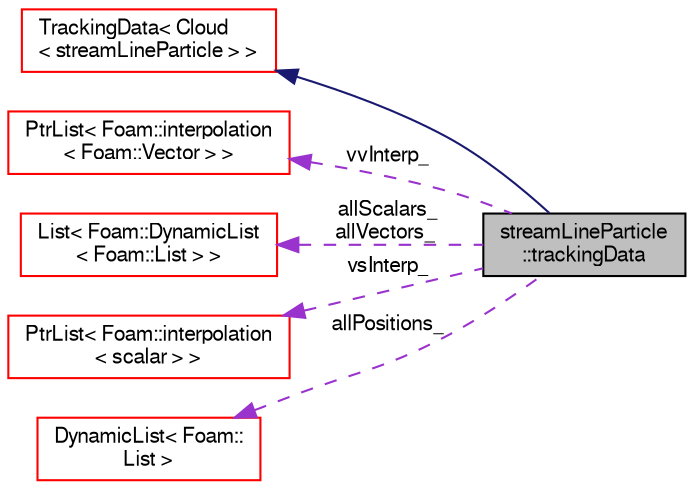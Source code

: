 digraph "streamLineParticle::trackingData"
{
  bgcolor="transparent";
  edge [fontname="FreeSans",fontsize="10",labelfontname="FreeSans",labelfontsize="10"];
  node [fontname="FreeSans",fontsize="10",shape=record];
  rankdir="LR";
  Node3 [label="streamLineParticle\l::trackingData",height=0.2,width=0.4,color="black", fillcolor="grey75", style="filled", fontcolor="black"];
  Node4 -> Node3 [dir="back",color="midnightblue",fontsize="10",style="solid",fontname="FreeSans"];
  Node4 [label="TrackingData\< Cloud\l\< streamLineParticle \> \>",height=0.2,width=0.4,color="red",URL="$a23590.html"];
  Node6 -> Node3 [dir="back",color="darkorchid3",fontsize="10",style="dashed",label=" vvInterp_" ,fontname="FreeSans"];
  Node6 [label="PtrList\< Foam::interpolation\l\< Foam::Vector \> \>",height=0.2,width=0.4,color="red",URL="$a25914.html"];
  Node8 -> Node3 [dir="back",color="darkorchid3",fontsize="10",style="dashed",label=" allScalars_\nallVectors_" ,fontname="FreeSans"];
  Node8 [label="List\< Foam::DynamicList\l\< Foam::List \> \>",height=0.2,width=0.4,color="red",URL="$a25694.html"];
  Node12 -> Node3 [dir="back",color="darkorchid3",fontsize="10",style="dashed",label=" vsInterp_" ,fontname="FreeSans"];
  Node12 [label="PtrList\< Foam::interpolation\l\< scalar \> \>",height=0.2,width=0.4,color="red",URL="$a25914.html"];
  Node13 -> Node3 [dir="back",color="darkorchid3",fontsize="10",style="dashed",label=" allPositions_" ,fontname="FreeSans"];
  Node13 [label="DynamicList\< Foam::\lList \>",height=0.2,width=0.4,color="red",URL="$a25890.html"];
}
